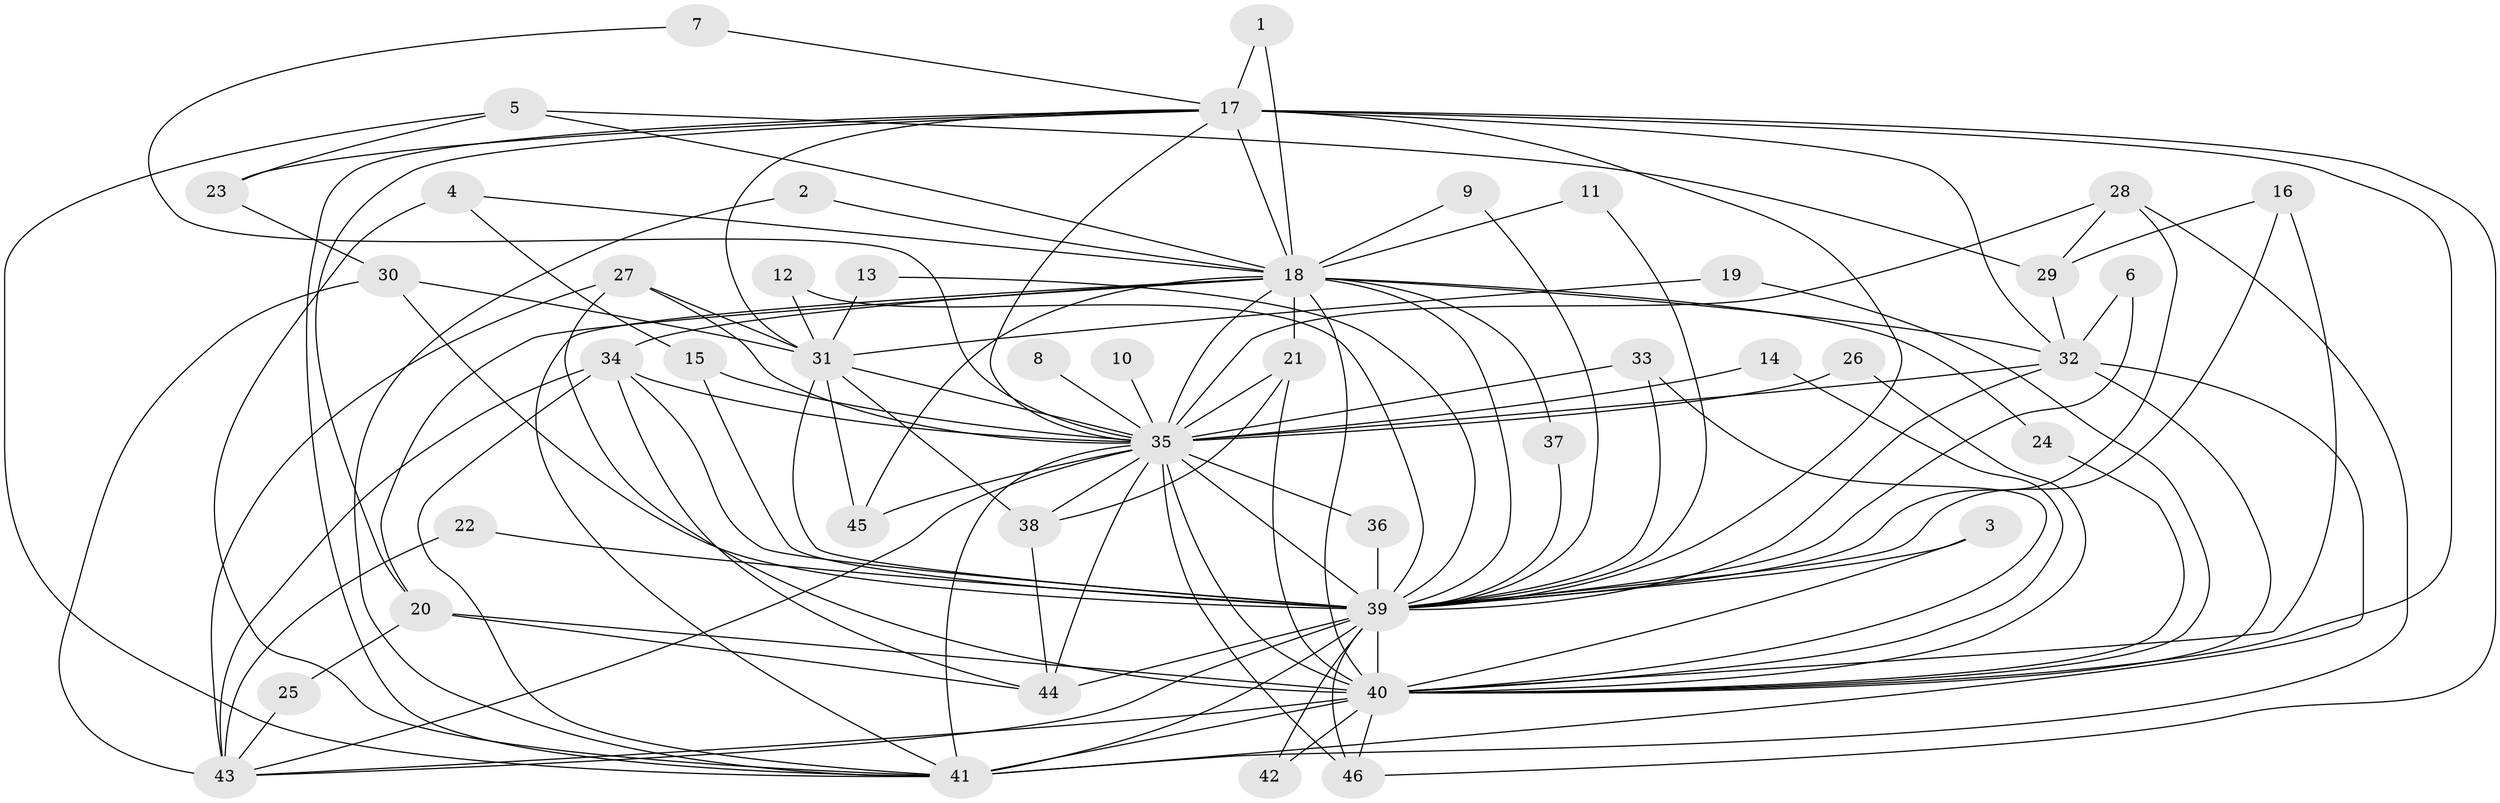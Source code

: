 // original degree distribution, {23: 0.03260869565217391, 15: 0.010869565217391304, 17: 0.010869565217391304, 13: 0.010869565217391304, 25: 0.010869565217391304, 11: 0.010869565217391304, 21: 0.010869565217391304, 20: 0.010869565217391304, 2: 0.5543478260869565, 3: 0.16304347826086957, 4: 0.09782608695652174, 9: 0.021739130434782608, 5: 0.043478260869565216, 6: 0.010869565217391304}
// Generated by graph-tools (version 1.1) at 2025/49/03/09/25 03:49:33]
// undirected, 46 vertices, 120 edges
graph export_dot {
graph [start="1"]
  node [color=gray90,style=filled];
  1;
  2;
  3;
  4;
  5;
  6;
  7;
  8;
  9;
  10;
  11;
  12;
  13;
  14;
  15;
  16;
  17;
  18;
  19;
  20;
  21;
  22;
  23;
  24;
  25;
  26;
  27;
  28;
  29;
  30;
  31;
  32;
  33;
  34;
  35;
  36;
  37;
  38;
  39;
  40;
  41;
  42;
  43;
  44;
  45;
  46;
  1 -- 17 [weight=1.0];
  1 -- 18 [weight=1.0];
  2 -- 18 [weight=1.0];
  2 -- 41 [weight=1.0];
  3 -- 39 [weight=1.0];
  3 -- 40 [weight=1.0];
  4 -- 15 [weight=1.0];
  4 -- 18 [weight=1.0];
  4 -- 41 [weight=1.0];
  5 -- 18 [weight=1.0];
  5 -- 23 [weight=1.0];
  5 -- 29 [weight=1.0];
  5 -- 41 [weight=1.0];
  6 -- 32 [weight=1.0];
  6 -- 39 [weight=1.0];
  7 -- 17 [weight=1.0];
  7 -- 35 [weight=1.0];
  8 -- 35 [weight=2.0];
  9 -- 18 [weight=1.0];
  9 -- 39 [weight=1.0];
  10 -- 35 [weight=2.0];
  11 -- 18 [weight=1.0];
  11 -- 39 [weight=1.0];
  12 -- 31 [weight=1.0];
  12 -- 39 [weight=1.0];
  13 -- 31 [weight=1.0];
  13 -- 39 [weight=1.0];
  14 -- 35 [weight=1.0];
  14 -- 40 [weight=1.0];
  15 -- 35 [weight=1.0];
  15 -- 39 [weight=1.0];
  16 -- 29 [weight=1.0];
  16 -- 39 [weight=1.0];
  16 -- 40 [weight=1.0];
  17 -- 18 [weight=1.0];
  17 -- 20 [weight=1.0];
  17 -- 23 [weight=1.0];
  17 -- 31 [weight=1.0];
  17 -- 32 [weight=1.0];
  17 -- 35 [weight=2.0];
  17 -- 39 [weight=3.0];
  17 -- 40 [weight=2.0];
  17 -- 41 [weight=2.0];
  17 -- 46 [weight=1.0];
  18 -- 20 [weight=1.0];
  18 -- 21 [weight=1.0];
  18 -- 24 [weight=1.0];
  18 -- 32 [weight=2.0];
  18 -- 34 [weight=1.0];
  18 -- 35 [weight=2.0];
  18 -- 37 [weight=1.0];
  18 -- 39 [weight=2.0];
  18 -- 40 [weight=3.0];
  18 -- 41 [weight=1.0];
  18 -- 45 [weight=2.0];
  19 -- 31 [weight=1.0];
  19 -- 40 [weight=1.0];
  20 -- 25 [weight=1.0];
  20 -- 40 [weight=1.0];
  20 -- 44 [weight=1.0];
  21 -- 35 [weight=1.0];
  21 -- 38 [weight=1.0];
  21 -- 40 [weight=1.0];
  22 -- 39 [weight=1.0];
  22 -- 43 [weight=1.0];
  23 -- 30 [weight=1.0];
  24 -- 40 [weight=1.0];
  25 -- 43 [weight=1.0];
  26 -- 35 [weight=1.0];
  26 -- 40 [weight=1.0];
  27 -- 31 [weight=1.0];
  27 -- 35 [weight=1.0];
  27 -- 40 [weight=1.0];
  27 -- 43 [weight=1.0];
  28 -- 29 [weight=1.0];
  28 -- 35 [weight=1.0];
  28 -- 39 [weight=1.0];
  28 -- 41 [weight=1.0];
  29 -- 32 [weight=1.0];
  30 -- 31 [weight=1.0];
  30 -- 39 [weight=1.0];
  30 -- 43 [weight=2.0];
  31 -- 35 [weight=1.0];
  31 -- 38 [weight=1.0];
  31 -- 39 [weight=2.0];
  31 -- 45 [weight=1.0];
  32 -- 35 [weight=3.0];
  32 -- 39 [weight=2.0];
  32 -- 40 [weight=2.0];
  32 -- 41 [weight=1.0];
  33 -- 35 [weight=1.0];
  33 -- 39 [weight=1.0];
  33 -- 40 [weight=1.0];
  34 -- 35 [weight=1.0];
  34 -- 39 [weight=1.0];
  34 -- 41 [weight=1.0];
  34 -- 43 [weight=1.0];
  34 -- 44 [weight=1.0];
  35 -- 36 [weight=1.0];
  35 -- 38 [weight=1.0];
  35 -- 39 [weight=4.0];
  35 -- 40 [weight=4.0];
  35 -- 41 [weight=2.0];
  35 -- 43 [weight=1.0];
  35 -- 44 [weight=1.0];
  35 -- 45 [weight=1.0];
  35 -- 46 [weight=1.0];
  36 -- 39 [weight=2.0];
  37 -- 39 [weight=1.0];
  38 -- 44 [weight=1.0];
  39 -- 40 [weight=4.0];
  39 -- 41 [weight=2.0];
  39 -- 42 [weight=2.0];
  39 -- 43 [weight=1.0];
  39 -- 44 [weight=2.0];
  39 -- 46 [weight=2.0];
  40 -- 41 [weight=2.0];
  40 -- 42 [weight=1.0];
  40 -- 43 [weight=1.0];
  40 -- 46 [weight=1.0];
}
